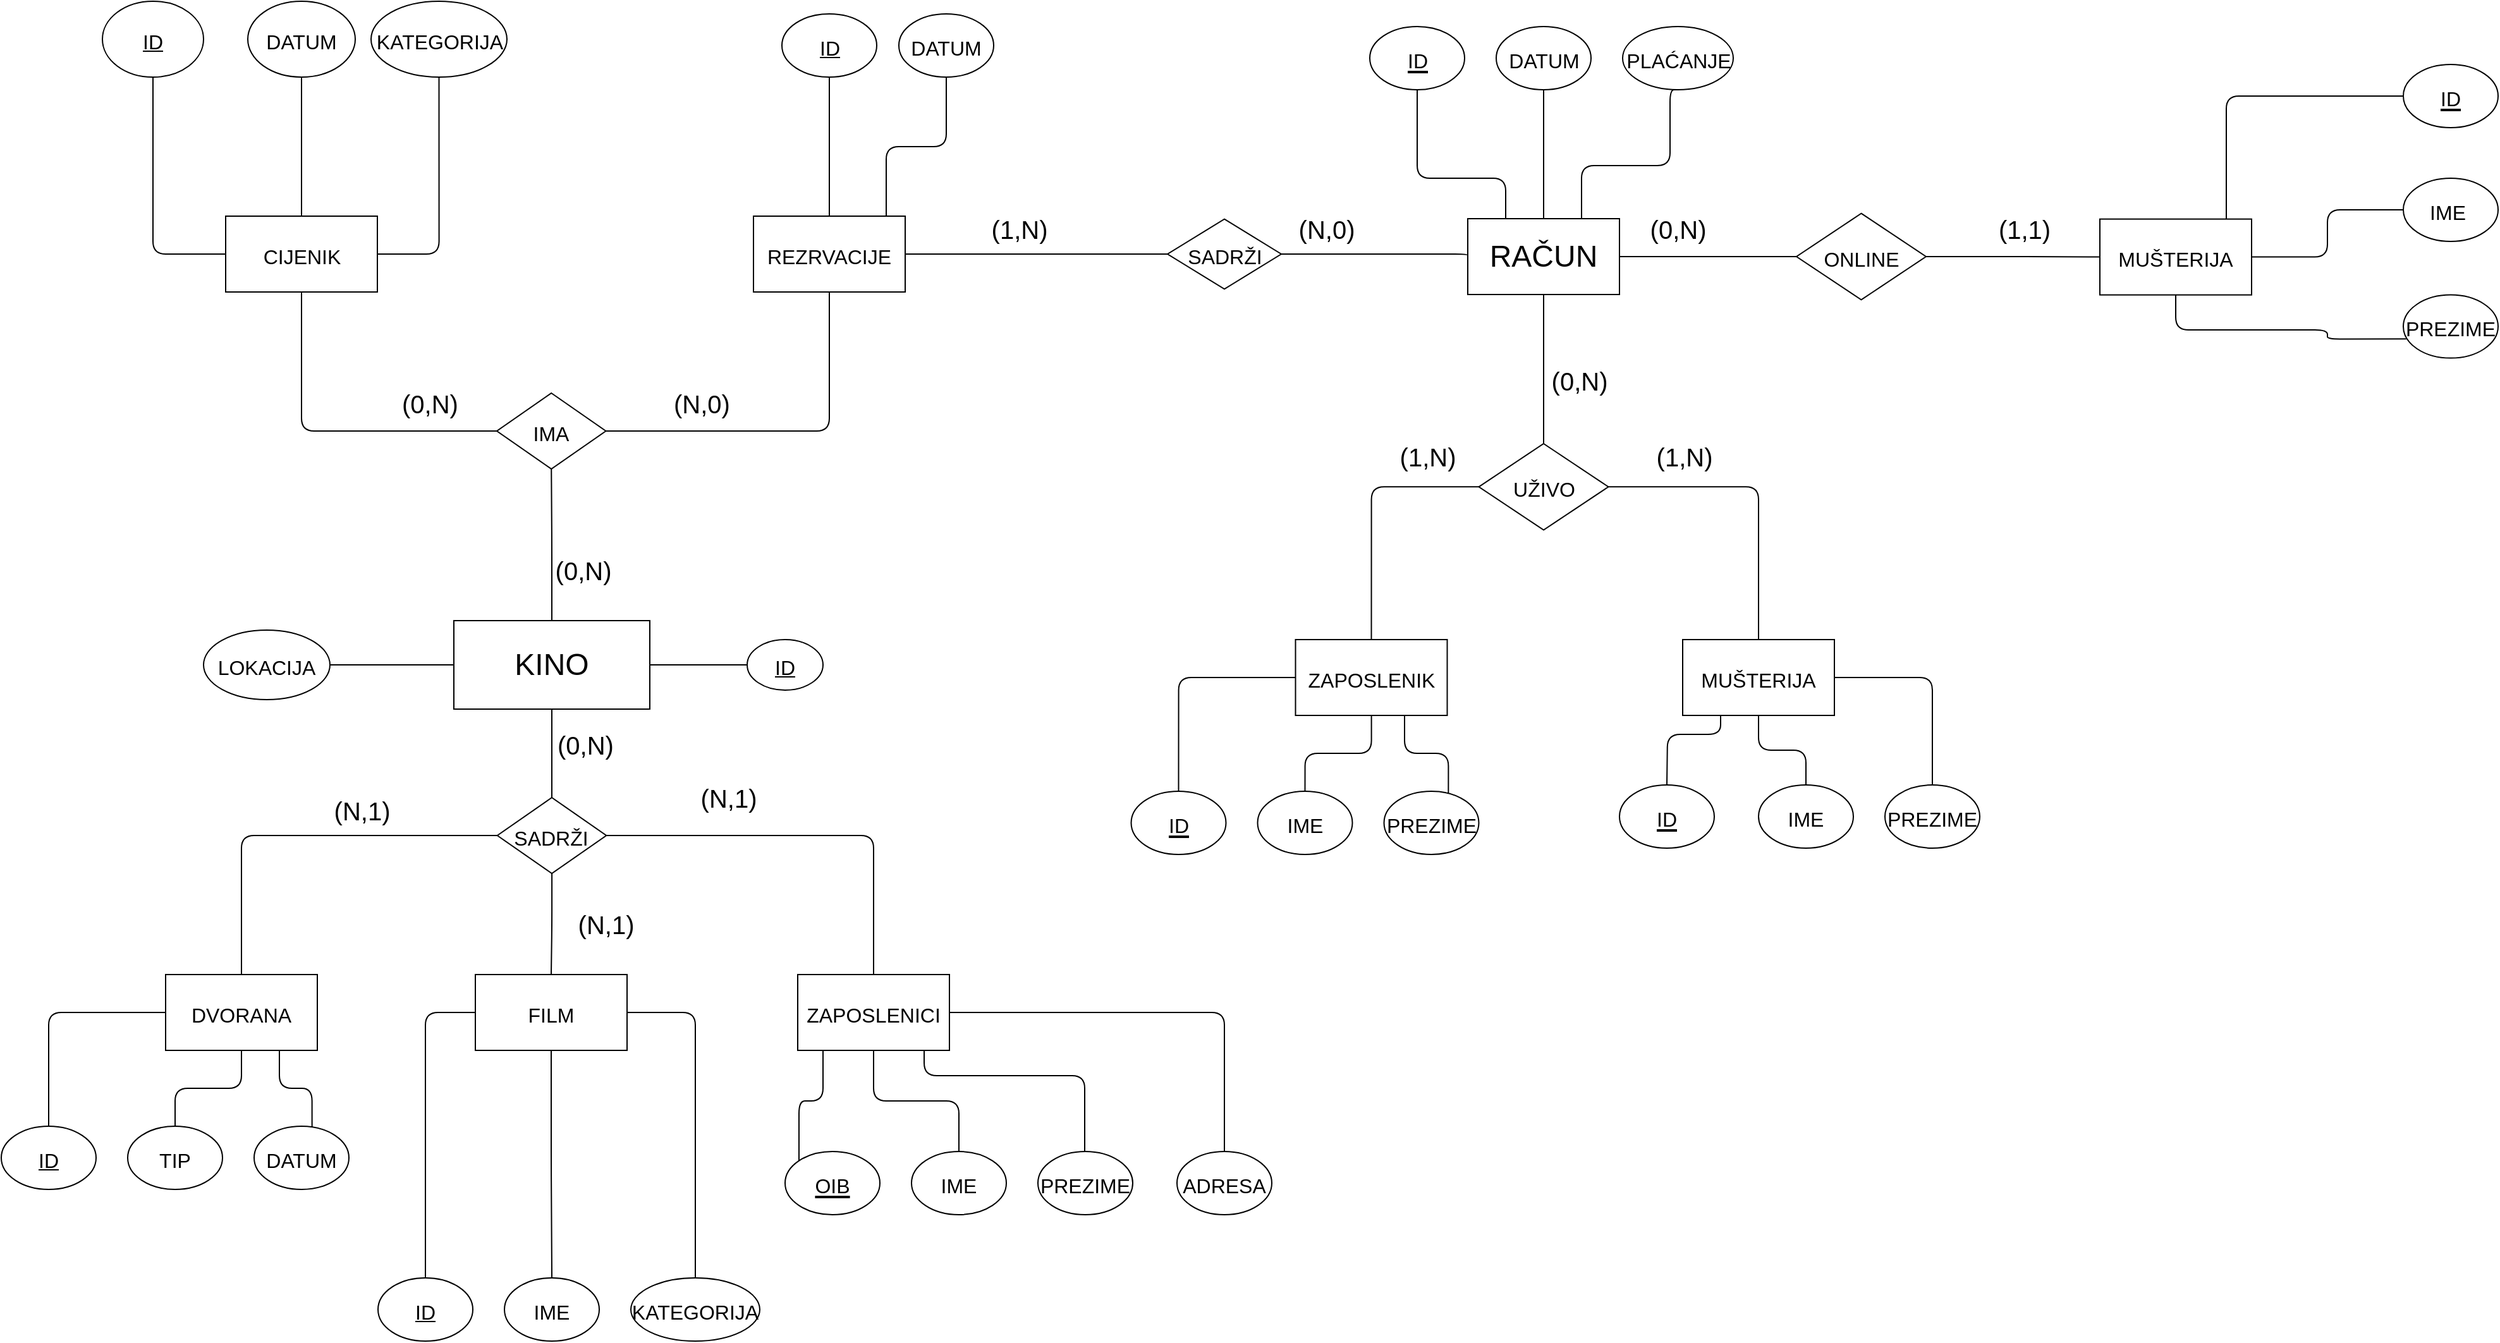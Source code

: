 <mxfile version="21.1.1" type="device">
  <diagram id="L4SUDdpmCuNkv0ebjU9n" name="Page-1">
    <mxGraphModel dx="2440" dy="932" grid="1" gridSize="10" guides="1" tooltips="1" connect="1" arrows="1" fold="1" page="1" pageScale="1" pageWidth="850" pageHeight="1100" math="0" shadow="0">
      <root>
        <mxCell id="0" />
        <mxCell id="1" parent="0" />
        <mxCell id="D_cj9iEXtC5JJuqYHNEy-61" style="edgeStyle=orthogonalEdgeStyle;rounded=1;orthogonalLoop=1;jettySize=auto;html=1;entryX=1;entryY=0.5;entryDx=0;entryDy=0;fontSize=24;endArrow=none;endFill=0;" parent="1" source="D_cj9iEXtC5JJuqYHNEy-1" target="D_cj9iEXtC5JJuqYHNEy-3" edge="1">
          <mxGeometry relative="1" as="geometry" />
        </mxCell>
        <mxCell id="D_cj9iEXtC5JJuqYHNEy-62" style="edgeStyle=orthogonalEdgeStyle;rounded=1;orthogonalLoop=1;jettySize=auto;html=1;entryX=0;entryY=0.5;entryDx=0;entryDy=0;fontSize=24;endArrow=none;endFill=0;" parent="1" source="D_cj9iEXtC5JJuqYHNEy-1" target="D_cj9iEXtC5JJuqYHNEy-4" edge="1">
          <mxGeometry relative="1" as="geometry" />
        </mxCell>
        <mxCell id="D_cj9iEXtC5JJuqYHNEy-63" style="edgeStyle=orthogonalEdgeStyle;rounded=1;orthogonalLoop=1;jettySize=auto;html=1;entryX=0.5;entryY=0;entryDx=0;entryDy=0;fontSize=24;endArrow=none;endFill=0;" parent="1" source="D_cj9iEXtC5JJuqYHNEy-1" target="D_cj9iEXtC5JJuqYHNEy-5" edge="1">
          <mxGeometry relative="1" as="geometry" />
        </mxCell>
        <mxCell id="D_cj9iEXtC5JJuqYHNEy-64" style="edgeStyle=orthogonalEdgeStyle;rounded=1;orthogonalLoop=1;jettySize=auto;html=1;fontSize=24;entryX=0.5;entryY=1;entryDx=0;entryDy=0;endArrow=none;endFill=0;" parent="1" source="D_cj9iEXtC5JJuqYHNEy-1" target="D_cj9iEXtC5JJuqYHNEy-21" edge="1">
          <mxGeometry relative="1" as="geometry">
            <mxPoint x="425.5" y="480.0" as="targetPoint" />
          </mxGeometry>
        </mxCell>
        <mxCell id="D_cj9iEXtC5JJuqYHNEy-1" value="&lt;font style=&quot;font-size: 24px&quot;&gt;KINO&lt;/font&gt;" style="rounded=0;whiteSpace=wrap;html=1;" parent="1" vertex="1">
          <mxGeometry x="348" y="550" width="155" height="70" as="geometry" />
        </mxCell>
        <mxCell id="D_cj9iEXtC5JJuqYHNEy-3" value="&lt;font style=&quot;font-size: 16px;&quot;&gt;LOKACIJA&lt;/font&gt;" style="ellipse;whiteSpace=wrap;html=1;fontSize=24;" parent="1" vertex="1">
          <mxGeometry x="150" y="557.5" width="100" height="55" as="geometry" />
        </mxCell>
        <mxCell id="D_cj9iEXtC5JJuqYHNEy-4" value="&lt;font style=&quot;font-size: 16px;&quot;&gt;&lt;u&gt;ID&lt;/u&gt;&lt;/font&gt;" style="ellipse;whiteSpace=wrap;html=1;fontSize=24;" parent="1" vertex="1">
          <mxGeometry x="580" y="565" width="60" height="40" as="geometry" />
        </mxCell>
        <mxCell id="D_cj9iEXtC5JJuqYHNEy-48" style="edgeStyle=orthogonalEdgeStyle;rounded=1;orthogonalLoop=1;jettySize=auto;html=1;fontSize=24;endArrow=none;endFill=0;" parent="1" source="D_cj9iEXtC5JJuqYHNEy-5" target="D_cj9iEXtC5JJuqYHNEy-6" edge="1">
          <mxGeometry relative="1" as="geometry" />
        </mxCell>
        <mxCell id="D_cj9iEXtC5JJuqYHNEy-49" style="edgeStyle=orthogonalEdgeStyle;rounded=1;orthogonalLoop=1;jettySize=auto;html=1;fontSize=24;endArrow=none;endFill=0;" parent="1" source="D_cj9iEXtC5JJuqYHNEy-5" target="D_cj9iEXtC5JJuqYHNEy-7" edge="1">
          <mxGeometry relative="1" as="geometry" />
        </mxCell>
        <mxCell id="D_cj9iEXtC5JJuqYHNEy-50" style="edgeStyle=orthogonalEdgeStyle;rounded=1;orthogonalLoop=1;jettySize=auto;html=1;exitX=1;exitY=0.5;exitDx=0;exitDy=0;fontSize=24;endArrow=none;endFill=0;" parent="1" source="D_cj9iEXtC5JJuqYHNEy-5" target="D_cj9iEXtC5JJuqYHNEy-8" edge="1">
          <mxGeometry relative="1" as="geometry" />
        </mxCell>
        <mxCell id="D_cj9iEXtC5JJuqYHNEy-5" value="&lt;font style=&quot;font-size: 16px;&quot;&gt;SADRŽI&lt;/font&gt;" style="rhombus;whiteSpace=wrap;html=1;fontSize=24;" parent="1" vertex="1">
          <mxGeometry x="382.38" y="690" width="86.25" height="60" as="geometry" />
        </mxCell>
        <mxCell id="D_cj9iEXtC5JJuqYHNEy-54" style="edgeStyle=orthogonalEdgeStyle;rounded=1;orthogonalLoop=1;jettySize=auto;html=1;entryX=0.5;entryY=0;entryDx=0;entryDy=0;fontSize=24;endArrow=none;endFill=0;" parent="1" source="D_cj9iEXtC5JJuqYHNEy-6" target="D_cj9iEXtC5JJuqYHNEy-14" edge="1">
          <mxGeometry relative="1" as="geometry">
            <Array as="points">
              <mxPoint x="326" y="860" />
            </Array>
          </mxGeometry>
        </mxCell>
        <mxCell id="D_cj9iEXtC5JJuqYHNEy-55" style="edgeStyle=orthogonalEdgeStyle;rounded=1;orthogonalLoop=1;jettySize=auto;html=1;entryX=0.5;entryY=0;entryDx=0;entryDy=0;fontSize=24;endArrow=none;endFill=0;" parent="1" source="D_cj9iEXtC5JJuqYHNEy-6" target="D_cj9iEXtC5JJuqYHNEy-15" edge="1">
          <mxGeometry relative="1" as="geometry" />
        </mxCell>
        <mxCell id="D_cj9iEXtC5JJuqYHNEy-56" style="edgeStyle=orthogonalEdgeStyle;rounded=1;orthogonalLoop=1;jettySize=auto;html=1;entryX=0.5;entryY=0;entryDx=0;entryDy=0;fontSize=24;endArrow=none;endFill=0;" parent="1" source="D_cj9iEXtC5JJuqYHNEy-6" target="D_cj9iEXtC5JJuqYHNEy-16" edge="1">
          <mxGeometry relative="1" as="geometry" />
        </mxCell>
        <mxCell id="D_cj9iEXtC5JJuqYHNEy-6" value="&lt;font style=&quot;font-size: 16px&quot;&gt;FILM&lt;/font&gt;" style="rounded=0;whiteSpace=wrap;html=1;fontSize=24;" parent="1" vertex="1">
          <mxGeometry x="365" y="830" width="120" height="60" as="geometry" />
        </mxCell>
        <mxCell id="D_cj9iEXtC5JJuqYHNEy-51" style="edgeStyle=orthogonalEdgeStyle;orthogonalLoop=1;jettySize=auto;html=1;entryX=0.5;entryY=0;entryDx=0;entryDy=0;fontSize=24;strokeColor=default;rounded=1;endArrow=none;endFill=0;" parent="1" source="D_cj9iEXtC5JJuqYHNEy-7" target="D_cj9iEXtC5JJuqYHNEy-10" edge="1">
          <mxGeometry relative="1" as="geometry" />
        </mxCell>
        <mxCell id="D_cj9iEXtC5JJuqYHNEy-52" style="edgeStyle=orthogonalEdgeStyle;rounded=1;orthogonalLoop=1;jettySize=auto;html=1;entryX=0.5;entryY=0;entryDx=0;entryDy=0;fontSize=24;endArrow=none;endFill=0;" parent="1" source="D_cj9iEXtC5JJuqYHNEy-7" target="D_cj9iEXtC5JJuqYHNEy-11" edge="1">
          <mxGeometry relative="1" as="geometry" />
        </mxCell>
        <mxCell id="D_cj9iEXtC5JJuqYHNEy-53" style="edgeStyle=orthogonalEdgeStyle;rounded=1;orthogonalLoop=1;jettySize=auto;html=1;entryX=0.611;entryY=0.038;entryDx=0;entryDy=0;entryPerimeter=0;fontSize=24;endArrow=none;endFill=0;" parent="1" source="D_cj9iEXtC5JJuqYHNEy-7" target="D_cj9iEXtC5JJuqYHNEy-12" edge="1">
          <mxGeometry relative="1" as="geometry">
            <Array as="points">
              <mxPoint x="210" y="920" />
              <mxPoint x="236" y="920" />
            </Array>
          </mxGeometry>
        </mxCell>
        <mxCell id="D_cj9iEXtC5JJuqYHNEy-7" value="&lt;font style=&quot;font-size: 16px&quot;&gt;DVORANA&lt;/font&gt;" style="rounded=0;whiteSpace=wrap;html=1;fontSize=24;" parent="1" vertex="1">
          <mxGeometry x="120" y="830" width="120" height="60" as="geometry" />
        </mxCell>
        <mxCell id="D_cj9iEXtC5JJuqYHNEy-57" style="edgeStyle=orthogonalEdgeStyle;rounded=1;orthogonalLoop=1;jettySize=auto;html=1;entryX=0;entryY=0;entryDx=0;entryDy=0;fontSize=24;endArrow=none;endFill=0;" parent="1" source="D_cj9iEXtC5JJuqYHNEy-8" target="D_cj9iEXtC5JJuqYHNEy-17" edge="1">
          <mxGeometry relative="1" as="geometry">
            <Array as="points">
              <mxPoint x="640" y="930" />
              <mxPoint x="621" y="930" />
            </Array>
          </mxGeometry>
        </mxCell>
        <mxCell id="D_cj9iEXtC5JJuqYHNEy-58" style="edgeStyle=orthogonalEdgeStyle;rounded=1;orthogonalLoop=1;jettySize=auto;html=1;fontSize=24;endArrow=none;endFill=0;" parent="1" source="D_cj9iEXtC5JJuqYHNEy-8" target="D_cj9iEXtC5JJuqYHNEy-20" edge="1">
          <mxGeometry relative="1" as="geometry" />
        </mxCell>
        <mxCell id="D_cj9iEXtC5JJuqYHNEy-59" style="edgeStyle=orthogonalEdgeStyle;rounded=1;orthogonalLoop=1;jettySize=auto;html=1;fontSize=24;endArrow=none;endFill=0;" parent="1" source="D_cj9iEXtC5JJuqYHNEy-8" target="D_cj9iEXtC5JJuqYHNEy-18" edge="1">
          <mxGeometry relative="1" as="geometry" />
        </mxCell>
        <mxCell id="D_cj9iEXtC5JJuqYHNEy-60" style="edgeStyle=orthogonalEdgeStyle;rounded=1;orthogonalLoop=1;jettySize=auto;html=1;fontSize=24;endArrow=none;endFill=0;" parent="1" source="D_cj9iEXtC5JJuqYHNEy-8" target="D_cj9iEXtC5JJuqYHNEy-19" edge="1">
          <mxGeometry relative="1" as="geometry">
            <Array as="points">
              <mxPoint x="720" y="910" />
              <mxPoint x="847" y="910" />
            </Array>
          </mxGeometry>
        </mxCell>
        <mxCell id="D_cj9iEXtC5JJuqYHNEy-8" value="&lt;font style=&quot;font-size: 16px&quot;&gt;ZAPOSLENICI&lt;/font&gt;" style="rounded=0;whiteSpace=wrap;html=1;fontSize=24;" parent="1" vertex="1">
          <mxGeometry x="620" y="830" width="120" height="60" as="geometry" />
        </mxCell>
        <mxCell id="D_cj9iEXtC5JJuqYHNEy-10" value="&lt;font style=&quot;font-size: 16px;&quot;&gt;&lt;u&gt;ID&lt;/u&gt;&lt;/font&gt;" style="ellipse;whiteSpace=wrap;html=1;fontSize=24;" parent="1" vertex="1">
          <mxGeometry x="-10" y="950" width="75" height="50" as="geometry" />
        </mxCell>
        <mxCell id="D_cj9iEXtC5JJuqYHNEy-11" value="&lt;font style=&quot;font-size: 16px;&quot;&gt;TIP&lt;/font&gt;" style="ellipse;whiteSpace=wrap;html=1;fontSize=24;" parent="1" vertex="1">
          <mxGeometry x="90" y="950" width="75" height="50" as="geometry" />
        </mxCell>
        <mxCell id="D_cj9iEXtC5JJuqYHNEy-12" value="&lt;font style=&quot;font-size: 16px;&quot;&gt;DATUM&lt;/font&gt;" style="ellipse;whiteSpace=wrap;html=1;fontSize=24;" parent="1" vertex="1">
          <mxGeometry x="190" y="950" width="75" height="50" as="geometry" />
        </mxCell>
        <mxCell id="D_cj9iEXtC5JJuqYHNEy-14" value="&lt;font style=&quot;font-size: 16px;&quot;&gt;&lt;u&gt;ID&lt;/u&gt;&lt;/font&gt;" style="ellipse;whiteSpace=wrap;html=1;fontSize=24;" parent="1" vertex="1">
          <mxGeometry x="288.01" y="1070" width="75" height="50" as="geometry" />
        </mxCell>
        <mxCell id="D_cj9iEXtC5JJuqYHNEy-15" value="&lt;font style=&quot;font-size: 16px;&quot;&gt;IME&lt;/font&gt;" style="ellipse;whiteSpace=wrap;html=1;fontSize=24;" parent="1" vertex="1">
          <mxGeometry x="388.01" y="1070" width="75" height="50" as="geometry" />
        </mxCell>
        <mxCell id="D_cj9iEXtC5JJuqYHNEy-16" value="&lt;font style=&quot;font-size: 16px;&quot;&gt;KATEGORIJA&lt;/font&gt;" style="ellipse;whiteSpace=wrap;html=1;fontSize=24;" parent="1" vertex="1">
          <mxGeometry x="488.01" y="1070" width="101.99" height="50" as="geometry" />
        </mxCell>
        <mxCell id="D_cj9iEXtC5JJuqYHNEy-17" value="&lt;u&gt;&lt;font style=&quot;font-size: 16px;&quot;&gt;OIB&lt;/font&gt;&lt;/u&gt;" style="ellipse;whiteSpace=wrap;html=1;fontSize=24;" parent="1" vertex="1">
          <mxGeometry x="610" y="970" width="75" height="50" as="geometry" />
        </mxCell>
        <mxCell id="D_cj9iEXtC5JJuqYHNEy-18" value="&lt;font style=&quot;font-size: 16px;&quot;&gt;IME&lt;/font&gt;" style="ellipse;whiteSpace=wrap;html=1;fontSize=24;" parent="1" vertex="1">
          <mxGeometry x="710" y="970" width="75" height="50" as="geometry" />
        </mxCell>
        <mxCell id="D_cj9iEXtC5JJuqYHNEy-19" value="&lt;font style=&quot;font-size: 16px;&quot;&gt;PREZIME&lt;/font&gt;" style="ellipse;whiteSpace=wrap;html=1;fontSize=24;" parent="1" vertex="1">
          <mxGeometry x="810" y="970" width="75" height="50" as="geometry" />
        </mxCell>
        <mxCell id="D_cj9iEXtC5JJuqYHNEy-20" value="&lt;font style=&quot;font-size: 16px;&quot;&gt;ADRESA&lt;/font&gt;" style="ellipse;whiteSpace=wrap;html=1;fontSize=24;" parent="1" vertex="1">
          <mxGeometry x="920" y="970" width="75" height="50" as="geometry" />
        </mxCell>
        <mxCell id="D_cj9iEXtC5JJuqYHNEy-65" style="edgeStyle=orthogonalEdgeStyle;rounded=1;orthogonalLoop=1;jettySize=auto;html=1;entryX=0.5;entryY=1;entryDx=0;entryDy=0;fontSize=24;endArrow=none;endFill=0;" parent="1" source="D_cj9iEXtC5JJuqYHNEy-21" target="D_cj9iEXtC5JJuqYHNEy-22" edge="1">
          <mxGeometry relative="1" as="geometry" />
        </mxCell>
        <mxCell id="D_cj9iEXtC5JJuqYHNEy-66" style="edgeStyle=orthogonalEdgeStyle;rounded=1;orthogonalLoop=1;jettySize=auto;html=1;entryX=0.5;entryY=1;entryDx=0;entryDy=0;fontSize=24;endArrow=none;endFill=0;" parent="1" source="D_cj9iEXtC5JJuqYHNEy-21" target="D_cj9iEXtC5JJuqYHNEy-26" edge="1">
          <mxGeometry relative="1" as="geometry" />
        </mxCell>
        <mxCell id="D_cj9iEXtC5JJuqYHNEy-21" value="&lt;font style=&quot;font-size: 16px;&quot;&gt;IMA&lt;/font&gt;" style="rhombus;whiteSpace=wrap;html=1;fontSize=24;" parent="1" vertex="1">
          <mxGeometry x="382" y="370" width="86.25" height="60" as="geometry" />
        </mxCell>
        <mxCell id="D_cj9iEXtC5JJuqYHNEy-67" style="edgeStyle=orthogonalEdgeStyle;rounded=1;orthogonalLoop=1;jettySize=auto;html=1;entryX=0.5;entryY=1;entryDx=0;entryDy=0;fontSize=24;endArrow=none;endFill=0;" parent="1" source="D_cj9iEXtC5JJuqYHNEy-22" target="D_cj9iEXtC5JJuqYHNEy-24" edge="1">
          <mxGeometry relative="1" as="geometry" />
        </mxCell>
        <mxCell id="D_cj9iEXtC5JJuqYHNEy-68" style="edgeStyle=orthogonalEdgeStyle;rounded=1;orthogonalLoop=1;jettySize=auto;html=1;entryX=0.5;entryY=1;entryDx=0;entryDy=0;fontSize=24;endArrow=none;endFill=0;" parent="1" source="D_cj9iEXtC5JJuqYHNEy-22" target="D_cj9iEXtC5JJuqYHNEy-23" edge="1">
          <mxGeometry relative="1" as="geometry" />
        </mxCell>
        <mxCell id="D_cj9iEXtC5JJuqYHNEy-69" style="edgeStyle=orthogonalEdgeStyle;rounded=1;orthogonalLoop=1;jettySize=auto;html=1;entryX=0.5;entryY=1;entryDx=0;entryDy=0;fontSize=24;endArrow=none;endFill=0;" parent="1" source="D_cj9iEXtC5JJuqYHNEy-22" target="D_cj9iEXtC5JJuqYHNEy-25" edge="1">
          <mxGeometry relative="1" as="geometry">
            <Array as="points">
              <mxPoint x="336" y="260" />
            </Array>
          </mxGeometry>
        </mxCell>
        <mxCell id="D_cj9iEXtC5JJuqYHNEy-22" value="&lt;font style=&quot;font-size: 16px&quot;&gt;CIJENIK&lt;/font&gt;" style="rounded=0;whiteSpace=wrap;html=1;fontSize=24;" parent="1" vertex="1">
          <mxGeometry x="167.5" y="230" width="120" height="60" as="geometry" />
        </mxCell>
        <mxCell id="D_cj9iEXtC5JJuqYHNEy-23" value="&lt;font style=&quot;font-size: 16px;&quot;&gt;&lt;u&gt;ID&lt;/u&gt;&lt;/font&gt;" style="ellipse;whiteSpace=wrap;html=1;fontSize=24;" parent="1" vertex="1">
          <mxGeometry x="70" y="60" width="80" height="60" as="geometry" />
        </mxCell>
        <mxCell id="D_cj9iEXtC5JJuqYHNEy-24" value="&lt;font style=&quot;font-size: 16px;&quot;&gt;&lt;font style=&quot;font-size: 16px;&quot;&gt;DATU&lt;/font&gt;M&lt;/font&gt;" style="ellipse;whiteSpace=wrap;html=1;fontSize=24;" parent="1" vertex="1">
          <mxGeometry x="185" y="60" width="85" height="60" as="geometry" />
        </mxCell>
        <mxCell id="D_cj9iEXtC5JJuqYHNEy-25" value="&lt;font style=&quot;font-size: 16px;&quot;&gt;KATEGORIJA&lt;/font&gt;" style="ellipse;whiteSpace=wrap;html=1;fontSize=24;" parent="1" vertex="1">
          <mxGeometry x="282.5" y="60" width="107.5" height="60" as="geometry" />
        </mxCell>
        <mxCell id="D_cj9iEXtC5JJuqYHNEy-70" style="edgeStyle=orthogonalEdgeStyle;rounded=1;orthogonalLoop=1;jettySize=auto;html=1;entryX=0.5;entryY=1;entryDx=0;entryDy=0;fontSize=24;endArrow=none;endFill=0;" parent="1" source="D_cj9iEXtC5JJuqYHNEy-26" target="D_cj9iEXtC5JJuqYHNEy-27" edge="1">
          <mxGeometry relative="1" as="geometry" />
        </mxCell>
        <mxCell id="D_cj9iEXtC5JJuqYHNEy-71" style="edgeStyle=orthogonalEdgeStyle;rounded=1;orthogonalLoop=1;jettySize=auto;html=1;entryX=0.5;entryY=1;entryDx=0;entryDy=0;fontSize=24;endArrow=none;endFill=0;" parent="1" source="D_cj9iEXtC5JJuqYHNEy-26" target="D_cj9iEXtC5JJuqYHNEy-28" edge="1">
          <mxGeometry relative="1" as="geometry">
            <Array as="points">
              <mxPoint x="690" y="175" />
              <mxPoint x="737" y="175" />
            </Array>
          </mxGeometry>
        </mxCell>
        <mxCell id="D_cj9iEXtC5JJuqYHNEy-72" style="edgeStyle=orthogonalEdgeStyle;rounded=1;orthogonalLoop=1;jettySize=auto;html=1;entryX=0;entryY=0.5;entryDx=0;entryDy=0;fontSize=24;endArrow=none;endFill=0;" parent="1" source="D_cj9iEXtC5JJuqYHNEy-26" target="D_cj9iEXtC5JJuqYHNEy-29" edge="1">
          <mxGeometry relative="1" as="geometry" />
        </mxCell>
        <mxCell id="D_cj9iEXtC5JJuqYHNEy-26" value="&lt;font style=&quot;font-size: 16px&quot;&gt;REZRVACIJE&lt;/font&gt;" style="rounded=0;whiteSpace=wrap;html=1;fontSize=24;" parent="1" vertex="1">
          <mxGeometry x="585" y="230" width="120" height="60" as="geometry" />
        </mxCell>
        <mxCell id="D_cj9iEXtC5JJuqYHNEy-27" value="&lt;font style=&quot;font-size: 16px;&quot;&gt;&lt;u&gt;ID&lt;/u&gt;&lt;/font&gt;" style="ellipse;whiteSpace=wrap;html=1;fontSize=24;" parent="1" vertex="1">
          <mxGeometry x="607.5" y="70" width="75" height="50" as="geometry" />
        </mxCell>
        <mxCell id="D_cj9iEXtC5JJuqYHNEy-28" value="&lt;font style=&quot;font-size: 16px;&quot;&gt;DATUM&lt;/font&gt;" style="ellipse;whiteSpace=wrap;html=1;fontSize=24;" parent="1" vertex="1">
          <mxGeometry x="700" y="70" width="75" height="50" as="geometry" />
        </mxCell>
        <mxCell id="D_cj9iEXtC5JJuqYHNEy-73" style="edgeStyle=orthogonalEdgeStyle;rounded=1;orthogonalLoop=1;jettySize=auto;html=1;fontSize=24;endArrow=none;endFill=0;" parent="1" source="D_cj9iEXtC5JJuqYHNEy-29" edge="1">
          <mxGeometry relative="1" as="geometry">
            <Array as="points">
              <mxPoint x="1150" y="260" />
            </Array>
            <mxPoint x="1150" y="262" as="targetPoint" />
          </mxGeometry>
        </mxCell>
        <mxCell id="D_cj9iEXtC5JJuqYHNEy-29" value="&lt;font style=&quot;font-size: 16px;&quot;&gt;SADRŽI&lt;/font&gt;" style="rhombus;whiteSpace=wrap;html=1;fontSize=24;" parent="1" vertex="1">
          <mxGeometry x="912.5" y="232.31" width="90" height="55.38" as="geometry" />
        </mxCell>
        <mxCell id="D_cj9iEXtC5JJuqYHNEy-74" style="edgeStyle=orthogonalEdgeStyle;rounded=1;orthogonalLoop=1;jettySize=auto;html=1;entryX=0.5;entryY=1;entryDx=0;entryDy=0;fontSize=24;endArrow=none;endFill=0;" parent="1" source="D_cj9iEXtC5JJuqYHNEy-30" target="D_cj9iEXtC5JJuqYHNEy-31" edge="1">
          <mxGeometry relative="1" as="geometry">
            <Array as="points">
              <mxPoint x="1180" y="200" />
              <mxPoint x="1110" y="200" />
            </Array>
          </mxGeometry>
        </mxCell>
        <mxCell id="D_cj9iEXtC5JJuqYHNEy-75" style="edgeStyle=orthogonalEdgeStyle;rounded=1;orthogonalLoop=1;jettySize=auto;html=1;entryX=0.5;entryY=1;entryDx=0;entryDy=0;fontSize=24;endArrow=none;endFill=0;" parent="1" source="D_cj9iEXtC5JJuqYHNEy-30" target="D_cj9iEXtC5JJuqYHNEy-32" edge="1">
          <mxGeometry relative="1" as="geometry" />
        </mxCell>
        <mxCell id="D_cj9iEXtC5JJuqYHNEy-76" style="edgeStyle=orthogonalEdgeStyle;rounded=1;orthogonalLoop=1;jettySize=auto;html=1;entryX=0.5;entryY=1;entryDx=0;entryDy=0;fontSize=24;endArrow=none;endFill=0;" parent="1" source="D_cj9iEXtC5JJuqYHNEy-30" target="D_cj9iEXtC5JJuqYHNEy-33" edge="1">
          <mxGeometry relative="1" as="geometry">
            <Array as="points">
              <mxPoint x="1240" y="190" />
              <mxPoint x="1310" y="190" />
            </Array>
          </mxGeometry>
        </mxCell>
        <mxCell id="D_cj9iEXtC5JJuqYHNEy-77" style="edgeStyle=orthogonalEdgeStyle;rounded=1;orthogonalLoop=1;jettySize=auto;html=1;entryX=0.5;entryY=0;entryDx=0;entryDy=0;fontSize=24;endArrow=none;endFill=0;" parent="1" source="D_cj9iEXtC5JJuqYHNEy-30" target="D_cj9iEXtC5JJuqYHNEy-34" edge="1">
          <mxGeometry relative="1" as="geometry" />
        </mxCell>
        <mxCell id="D_cj9iEXtC5JJuqYHNEy-86" style="edgeStyle=orthogonalEdgeStyle;rounded=1;orthogonalLoop=1;jettySize=auto;html=1;entryX=0;entryY=0.5;entryDx=0;entryDy=0;fontSize=24;endArrow=none;endFill=0;" parent="1" source="D_cj9iEXtC5JJuqYHNEy-30" target="D_cj9iEXtC5JJuqYHNEy-35" edge="1">
          <mxGeometry relative="1" as="geometry" />
        </mxCell>
        <mxCell id="D_cj9iEXtC5JJuqYHNEy-30" value="RAČUN" style="rounded=0;whiteSpace=wrap;html=1;fontSize=24;" parent="1" vertex="1">
          <mxGeometry x="1150" y="232" width="120" height="60" as="geometry" />
        </mxCell>
        <mxCell id="D_cj9iEXtC5JJuqYHNEy-31" value="&lt;u&gt;&lt;font style=&quot;font-size: 16px;&quot;&gt;ID&lt;/font&gt;&lt;/u&gt;" style="ellipse;whiteSpace=wrap;html=1;fontSize=24;" parent="1" vertex="1">
          <mxGeometry x="1072.5" y="80" width="75" height="50" as="geometry" />
        </mxCell>
        <mxCell id="D_cj9iEXtC5JJuqYHNEy-32" value="&lt;font style=&quot;font-size: 16px;&quot;&gt;DATUM&lt;/font&gt;" style="ellipse;whiteSpace=wrap;html=1;fontSize=24;" parent="1" vertex="1">
          <mxGeometry x="1172.5" y="80" width="75" height="50" as="geometry" />
        </mxCell>
        <mxCell id="D_cj9iEXtC5JJuqYHNEy-33" value="&lt;font style=&quot;font-size: 16px;&quot;&gt;PLAĆANJE&lt;/font&gt;" style="ellipse;whiteSpace=wrap;html=1;fontSize=24;" parent="1" vertex="1">
          <mxGeometry x="1272.5" y="80" width="87.5" height="50" as="geometry" />
        </mxCell>
        <mxCell id="D_cj9iEXtC5JJuqYHNEy-78" style="edgeStyle=orthogonalEdgeStyle;rounded=1;orthogonalLoop=1;jettySize=auto;html=1;entryX=0.5;entryY=0;entryDx=0;entryDy=0;fontSize=24;endArrow=none;endFill=0;" parent="1" source="D_cj9iEXtC5JJuqYHNEy-34" target="D_cj9iEXtC5JJuqYHNEy-36" edge="1">
          <mxGeometry relative="1" as="geometry" />
        </mxCell>
        <mxCell id="D_cj9iEXtC5JJuqYHNEy-82" style="edgeStyle=orthogonalEdgeStyle;rounded=1;orthogonalLoop=1;jettySize=auto;html=1;fontSize=24;endArrow=none;endFill=0;" parent="1" source="D_cj9iEXtC5JJuqYHNEy-34" target="D_cj9iEXtC5JJuqYHNEy-40" edge="1">
          <mxGeometry relative="1" as="geometry" />
        </mxCell>
        <mxCell id="D_cj9iEXtC5JJuqYHNEy-34" value="&lt;font style=&quot;font-size: 16px;&quot;&gt;UŽIVO&lt;/font&gt;" style="rhombus;whiteSpace=wrap;html=1;fontSize=24;" parent="1" vertex="1">
          <mxGeometry x="1158.75" y="410" width="102.5" height="68.33" as="geometry" />
        </mxCell>
        <mxCell id="D_cj9iEXtC5JJuqYHNEy-87" style="edgeStyle=orthogonalEdgeStyle;rounded=1;orthogonalLoop=1;jettySize=auto;html=1;entryX=0;entryY=0.5;entryDx=0;entryDy=0;fontSize=24;endArrow=none;endFill=0;" parent="1" source="D_cj9iEXtC5JJuqYHNEy-35" target="D_cj9iEXtC5JJuqYHNEy-44" edge="1">
          <mxGeometry relative="1" as="geometry" />
        </mxCell>
        <mxCell id="D_cj9iEXtC5JJuqYHNEy-35" value="&lt;font style=&quot;font-size: 16px;&quot;&gt;ONLINE&lt;/font&gt;" style="rhombus;whiteSpace=wrap;html=1;fontSize=24;" parent="1" vertex="1">
          <mxGeometry x="1410" y="227.84" width="102.5" height="68.33" as="geometry" />
        </mxCell>
        <mxCell id="D_cj9iEXtC5JJuqYHNEy-79" style="edgeStyle=orthogonalEdgeStyle;rounded=1;orthogonalLoop=1;jettySize=auto;html=1;entryX=0.5;entryY=0;entryDx=0;entryDy=0;fontSize=24;endArrow=none;endFill=0;" parent="1" source="D_cj9iEXtC5JJuqYHNEy-36" target="D_cj9iEXtC5JJuqYHNEy-37" edge="1">
          <mxGeometry relative="1" as="geometry" />
        </mxCell>
        <mxCell id="D_cj9iEXtC5JJuqYHNEy-80" style="edgeStyle=orthogonalEdgeStyle;rounded=1;orthogonalLoop=1;jettySize=auto;html=1;fontSize=24;endArrow=none;endFill=0;" parent="1" source="D_cj9iEXtC5JJuqYHNEy-36" target="D_cj9iEXtC5JJuqYHNEy-38" edge="1">
          <mxGeometry relative="1" as="geometry" />
        </mxCell>
        <mxCell id="D_cj9iEXtC5JJuqYHNEy-81" style="edgeStyle=orthogonalEdgeStyle;rounded=1;orthogonalLoop=1;jettySize=auto;html=1;entryX=0.679;entryY=0.067;entryDx=0;entryDy=0;entryPerimeter=0;fontSize=24;endArrow=none;endFill=0;" parent="1" source="D_cj9iEXtC5JJuqYHNEy-36" target="D_cj9iEXtC5JJuqYHNEy-39" edge="1">
          <mxGeometry relative="1" as="geometry">
            <Array as="points">
              <mxPoint x="1100" y="655" />
              <mxPoint x="1135" y="655" />
            </Array>
          </mxGeometry>
        </mxCell>
        <mxCell id="D_cj9iEXtC5JJuqYHNEy-36" value="&lt;font style=&quot;font-size: 16px&quot;&gt;ZAPOSLENIK&lt;/font&gt;" style="rounded=0;whiteSpace=wrap;html=1;fontSize=24;" parent="1" vertex="1">
          <mxGeometry x="1013.75" y="565" width="120" height="60" as="geometry" />
        </mxCell>
        <mxCell id="D_cj9iEXtC5JJuqYHNEy-37" value="&lt;u&gt;&lt;font style=&quot;font-size: 16px;&quot;&gt;ID&lt;/font&gt;&lt;/u&gt;" style="ellipse;whiteSpace=wrap;html=1;fontSize=24;" parent="1" vertex="1">
          <mxGeometry x="883.75" y="685" width="75" height="50" as="geometry" />
        </mxCell>
        <mxCell id="D_cj9iEXtC5JJuqYHNEy-38" value="&lt;font style=&quot;font-size: 16px;&quot;&gt;IME&lt;/font&gt;" style="ellipse;whiteSpace=wrap;html=1;fontSize=24;" parent="1" vertex="1">
          <mxGeometry x="983.75" y="685" width="75" height="50" as="geometry" />
        </mxCell>
        <mxCell id="D_cj9iEXtC5JJuqYHNEy-39" value="&lt;font style=&quot;font-size: 16px;&quot;&gt;PREZIME&lt;/font&gt;" style="ellipse;whiteSpace=wrap;html=1;fontSize=24;" parent="1" vertex="1">
          <mxGeometry x="1083.75" y="685" width="75" height="50" as="geometry" />
        </mxCell>
        <mxCell id="D_cj9iEXtC5JJuqYHNEy-84" style="edgeStyle=orthogonalEdgeStyle;rounded=1;orthogonalLoop=1;jettySize=auto;html=1;fontSize=24;endArrow=none;endFill=0;" parent="1" source="D_cj9iEXtC5JJuqYHNEy-40" target="D_cj9iEXtC5JJuqYHNEy-42" edge="1">
          <mxGeometry relative="1" as="geometry" />
        </mxCell>
        <mxCell id="D_cj9iEXtC5JJuqYHNEy-85" style="edgeStyle=orthogonalEdgeStyle;rounded=1;orthogonalLoop=1;jettySize=auto;html=1;entryX=0.5;entryY=0;entryDx=0;entryDy=0;fontSize=24;endArrow=none;endFill=0;" parent="1" source="D_cj9iEXtC5JJuqYHNEy-40" target="D_cj9iEXtC5JJuqYHNEy-43" edge="1">
          <mxGeometry relative="1" as="geometry" />
        </mxCell>
        <mxCell id="D_cj9iEXtC5JJuqYHNEy-40" value="&lt;font style=&quot;font-size: 16px&quot;&gt;MUŠTERIJA&lt;/font&gt;" style="rounded=0;whiteSpace=wrap;html=1;fontSize=24;" parent="1" vertex="1">
          <mxGeometry x="1320" y="565" width="120" height="60" as="geometry" />
        </mxCell>
        <mxCell id="D_cj9iEXtC5JJuqYHNEy-41" value="&lt;u&gt;&lt;font style=&quot;font-size: 16px;&quot;&gt;ID&lt;/font&gt;&lt;/u&gt;" style="ellipse;whiteSpace=wrap;html=1;fontSize=24;" parent="1" vertex="1">
          <mxGeometry x="1270" y="680" width="75" height="50" as="geometry" />
        </mxCell>
        <mxCell id="D_cj9iEXtC5JJuqYHNEy-42" value="&lt;font style=&quot;font-size: 16px;&quot;&gt;IME&lt;/font&gt;" style="ellipse;whiteSpace=wrap;html=1;fontSize=24;" parent="1" vertex="1">
          <mxGeometry x="1380" y="680" width="75" height="50" as="geometry" />
        </mxCell>
        <mxCell id="D_cj9iEXtC5JJuqYHNEy-43" value="&lt;font style=&quot;font-size: 16px;&quot;&gt;PREZIME&lt;/font&gt;" style="ellipse;whiteSpace=wrap;html=1;fontSize=24;" parent="1" vertex="1">
          <mxGeometry x="1480" y="680" width="75" height="50" as="geometry" />
        </mxCell>
        <mxCell id="D_cj9iEXtC5JJuqYHNEy-88" style="edgeStyle=orthogonalEdgeStyle;rounded=1;orthogonalLoop=1;jettySize=auto;html=1;entryX=0;entryY=0.5;entryDx=0;entryDy=0;fontSize=24;endArrow=none;endFill=0;" parent="1" source="D_cj9iEXtC5JJuqYHNEy-44" target="D_cj9iEXtC5JJuqYHNEy-46" edge="1">
          <mxGeometry relative="1" as="geometry" />
        </mxCell>
        <mxCell id="D_cj9iEXtC5JJuqYHNEy-89" style="edgeStyle=orthogonalEdgeStyle;rounded=1;orthogonalLoop=1;jettySize=auto;html=1;entryX=0.031;entryY=0.697;entryDx=0;entryDy=0;entryPerimeter=0;fontSize=24;endArrow=none;endFill=0;" parent="1" source="D_cj9iEXtC5JJuqYHNEy-44" target="D_cj9iEXtC5JJuqYHNEy-47" edge="1">
          <mxGeometry relative="1" as="geometry">
            <Array as="points">
              <mxPoint x="1710" y="320" />
              <mxPoint x="1830" y="320" />
              <mxPoint x="1830" y="327" />
            </Array>
          </mxGeometry>
        </mxCell>
        <mxCell id="D_cj9iEXtC5JJuqYHNEy-90" style="edgeStyle=orthogonalEdgeStyle;rounded=1;orthogonalLoop=1;jettySize=auto;html=1;entryX=0;entryY=0.5;entryDx=0;entryDy=0;fontSize=24;endArrow=none;endFill=0;" parent="1" source="D_cj9iEXtC5JJuqYHNEy-44" target="D_cj9iEXtC5JJuqYHNEy-45" edge="1">
          <mxGeometry relative="1" as="geometry">
            <Array as="points">
              <mxPoint x="1750" y="135" />
            </Array>
          </mxGeometry>
        </mxCell>
        <mxCell id="D_cj9iEXtC5JJuqYHNEy-44" value="&lt;font style=&quot;font-size: 16px&quot;&gt;MUŠTERIJA&lt;/font&gt;" style="rounded=0;whiteSpace=wrap;html=1;fontSize=24;" parent="1" vertex="1">
          <mxGeometry x="1650" y="232.31" width="120" height="60" as="geometry" />
        </mxCell>
        <mxCell id="D_cj9iEXtC5JJuqYHNEy-45" value="&lt;u&gt;&lt;font style=&quot;font-size: 16px;&quot;&gt;ID&lt;/font&gt;&lt;/u&gt;" style="ellipse;whiteSpace=wrap;html=1;fontSize=24;" parent="1" vertex="1">
          <mxGeometry x="1890" y="110" width="75" height="50" as="geometry" />
        </mxCell>
        <mxCell id="D_cj9iEXtC5JJuqYHNEy-46" value="&lt;font style=&quot;font-size: 16px;&quot;&gt;IME&amp;nbsp;&lt;/font&gt;" style="ellipse;whiteSpace=wrap;html=1;fontSize=24;" parent="1" vertex="1">
          <mxGeometry x="1890" y="200" width="75" height="50" as="geometry" />
        </mxCell>
        <mxCell id="D_cj9iEXtC5JJuqYHNEy-47" value="&lt;font style=&quot;font-size: 16px;&quot;&gt;PREZIME&lt;/font&gt;" style="ellipse;whiteSpace=wrap;html=1;fontSize=24;" parent="1" vertex="1">
          <mxGeometry x="1890" y="292.31" width="75" height="50" as="geometry" />
        </mxCell>
        <mxCell id="IjCK19rcw6wT9SKchdQO-2" value="" style="endArrow=none;html=1;rounded=1;exitX=0.25;exitY=1;exitDx=0;exitDy=0;entryX=0.5;entryY=0;entryDx=0;entryDy=0;endFill=0;" parent="1" source="D_cj9iEXtC5JJuqYHNEy-40" target="D_cj9iEXtC5JJuqYHNEy-41" edge="1">
          <mxGeometry width="50" height="50" relative="1" as="geometry">
            <mxPoint x="1050" y="740" as="sourcePoint" />
            <mxPoint x="1100" y="690" as="targetPoint" />
            <Array as="points">
              <mxPoint x="1350" y="640" />
              <mxPoint x="1308" y="640" />
            </Array>
          </mxGeometry>
        </mxCell>
        <mxCell id="IjCK19rcw6wT9SKchdQO-4" value="&lt;span style=&quot;font-size: 20px;&quot;&gt;(0,N)&lt;/span&gt;" style="text;html=1;align=center;verticalAlign=middle;resizable=0;points=[];autosize=1;strokeColor=none;fillColor=none;" parent="1" vertex="1">
          <mxGeometry x="1202.5" y="340" width="70" height="40" as="geometry" />
        </mxCell>
        <mxCell id="IjCK19rcw6wT9SKchdQO-6" value="&lt;font style=&quot;font-size: 20px;&quot;&gt;(0,N)&lt;/font&gt;" style="text;html=1;align=center;verticalAlign=middle;resizable=0;points=[];autosize=1;strokeColor=none;fillColor=none;" parent="1" vertex="1">
          <mxGeometry x="1281.25" y="220" width="70" height="40" as="geometry" />
        </mxCell>
        <mxCell id="IjCK19rcw6wT9SKchdQO-7" value="&lt;font style=&quot;font-size: 20px;&quot;&gt;(1,1)&lt;/font&gt;" style="text;html=1;align=center;verticalAlign=middle;resizable=0;points=[];autosize=1;strokeColor=none;fillColor=none;" parent="1" vertex="1">
          <mxGeometry x="1560" y="220" width="60" height="40" as="geometry" />
        </mxCell>
        <mxCell id="IjCK19rcw6wT9SKchdQO-8" value="&lt;font style=&quot;font-size: 20px;&quot;&gt;(1,N)&lt;/font&gt;" style="text;html=1;align=center;verticalAlign=middle;resizable=0;points=[];autosize=1;strokeColor=none;fillColor=none;" parent="1" vertex="1">
          <mxGeometry x="1286.25" y="400" width="70" height="40" as="geometry" />
        </mxCell>
        <mxCell id="IjCK19rcw6wT9SKchdQO-11" value="&lt;font style=&quot;font-size: 20px;&quot;&gt;(1,N)&lt;/font&gt;" style="text;html=1;align=center;verticalAlign=middle;resizable=0;points=[];autosize=1;strokeColor=none;fillColor=none;" parent="1" vertex="1">
          <mxGeometry x="1082.5" y="400" width="70" height="40" as="geometry" />
        </mxCell>
        <mxCell id="IjCK19rcw6wT9SKchdQO-12" value="&lt;span style=&quot;font-size: 20px;&quot;&gt;(N,0)&lt;/span&gt;" style="text;html=1;align=center;verticalAlign=middle;resizable=0;points=[];autosize=1;strokeColor=none;fillColor=none;" parent="1" vertex="1">
          <mxGeometry x="1002.5" y="220" width="70" height="40" as="geometry" />
        </mxCell>
        <mxCell id="IjCK19rcw6wT9SKchdQO-13" value="&lt;font style=&quot;font-size: 20px;&quot;&gt;(1,N)&lt;/font&gt;" style="text;html=1;align=center;verticalAlign=middle;resizable=0;points=[];autosize=1;strokeColor=none;fillColor=none;" parent="1" vertex="1">
          <mxGeometry x="760" y="220" width="70" height="40" as="geometry" />
        </mxCell>
        <mxCell id="IjCK19rcw6wT9SKchdQO-14" value="&lt;span style=&quot;font-size: 20px;&quot;&gt;(N,0)&lt;/span&gt;" style="text;whiteSpace=wrap;html=1;" parent="1" vertex="1">
          <mxGeometry x="520" y="360" width="60" height="40" as="geometry" />
        </mxCell>
        <mxCell id="IjCK19rcw6wT9SKchdQO-15" value="(0,N)" style="text;whiteSpace=wrap;html=1;fontSize=20;" parent="1" vertex="1">
          <mxGeometry x="305" y="360" width="60" height="40" as="geometry" />
        </mxCell>
        <mxCell id="IjCK19rcw6wT9SKchdQO-16" value="&lt;font style=&quot;font-size: 20px;&quot;&gt;(0,N)&lt;/font&gt;" style="text;html=1;align=center;verticalAlign=middle;resizable=0;points=[];autosize=1;strokeColor=none;fillColor=none;" parent="1" vertex="1">
          <mxGeometry x="415" y="490" width="70" height="40" as="geometry" />
        </mxCell>
        <mxCell id="IjCK19rcw6wT9SKchdQO-17" value="&lt;font style=&quot;font-size: 20px;&quot;&gt;(0,N)&lt;/font&gt;" style="text;whiteSpace=wrap;html=1;" parent="1" vertex="1">
          <mxGeometry x="428.01" y="630" width="60" height="40" as="geometry" />
        </mxCell>
        <mxCell id="IjCK19rcw6wT9SKchdQO-19" value="&lt;font style=&quot;font-size: 20px;&quot;&gt;(N,1)&lt;/font&gt;" style="text;html=1;align=center;verticalAlign=middle;resizable=0;points=[];autosize=1;strokeColor=none;fillColor=none;" parent="1" vertex="1">
          <mxGeometry x="530" y="670" width="70" height="40" as="geometry" />
        </mxCell>
        <mxCell id="IjCK19rcw6wT9SKchdQO-20" value="&lt;font style=&quot;font-size: 20px;&quot;&gt;(N,1)&lt;/font&gt;" style="text;html=1;align=center;verticalAlign=middle;resizable=0;points=[];autosize=1;strokeColor=none;fillColor=none;" parent="1" vertex="1">
          <mxGeometry x="433" y="770" width="70" height="40" as="geometry" />
        </mxCell>
        <mxCell id="IjCK19rcw6wT9SKchdQO-21" value="&lt;font style=&quot;font-size: 20px;&quot;&gt;(N,1)&lt;/font&gt;" style="text;html=1;align=center;verticalAlign=middle;resizable=0;points=[];autosize=1;strokeColor=none;fillColor=none;" parent="1" vertex="1">
          <mxGeometry x="240" y="680" width="70" height="40" as="geometry" />
        </mxCell>
      </root>
    </mxGraphModel>
  </diagram>
</mxfile>
